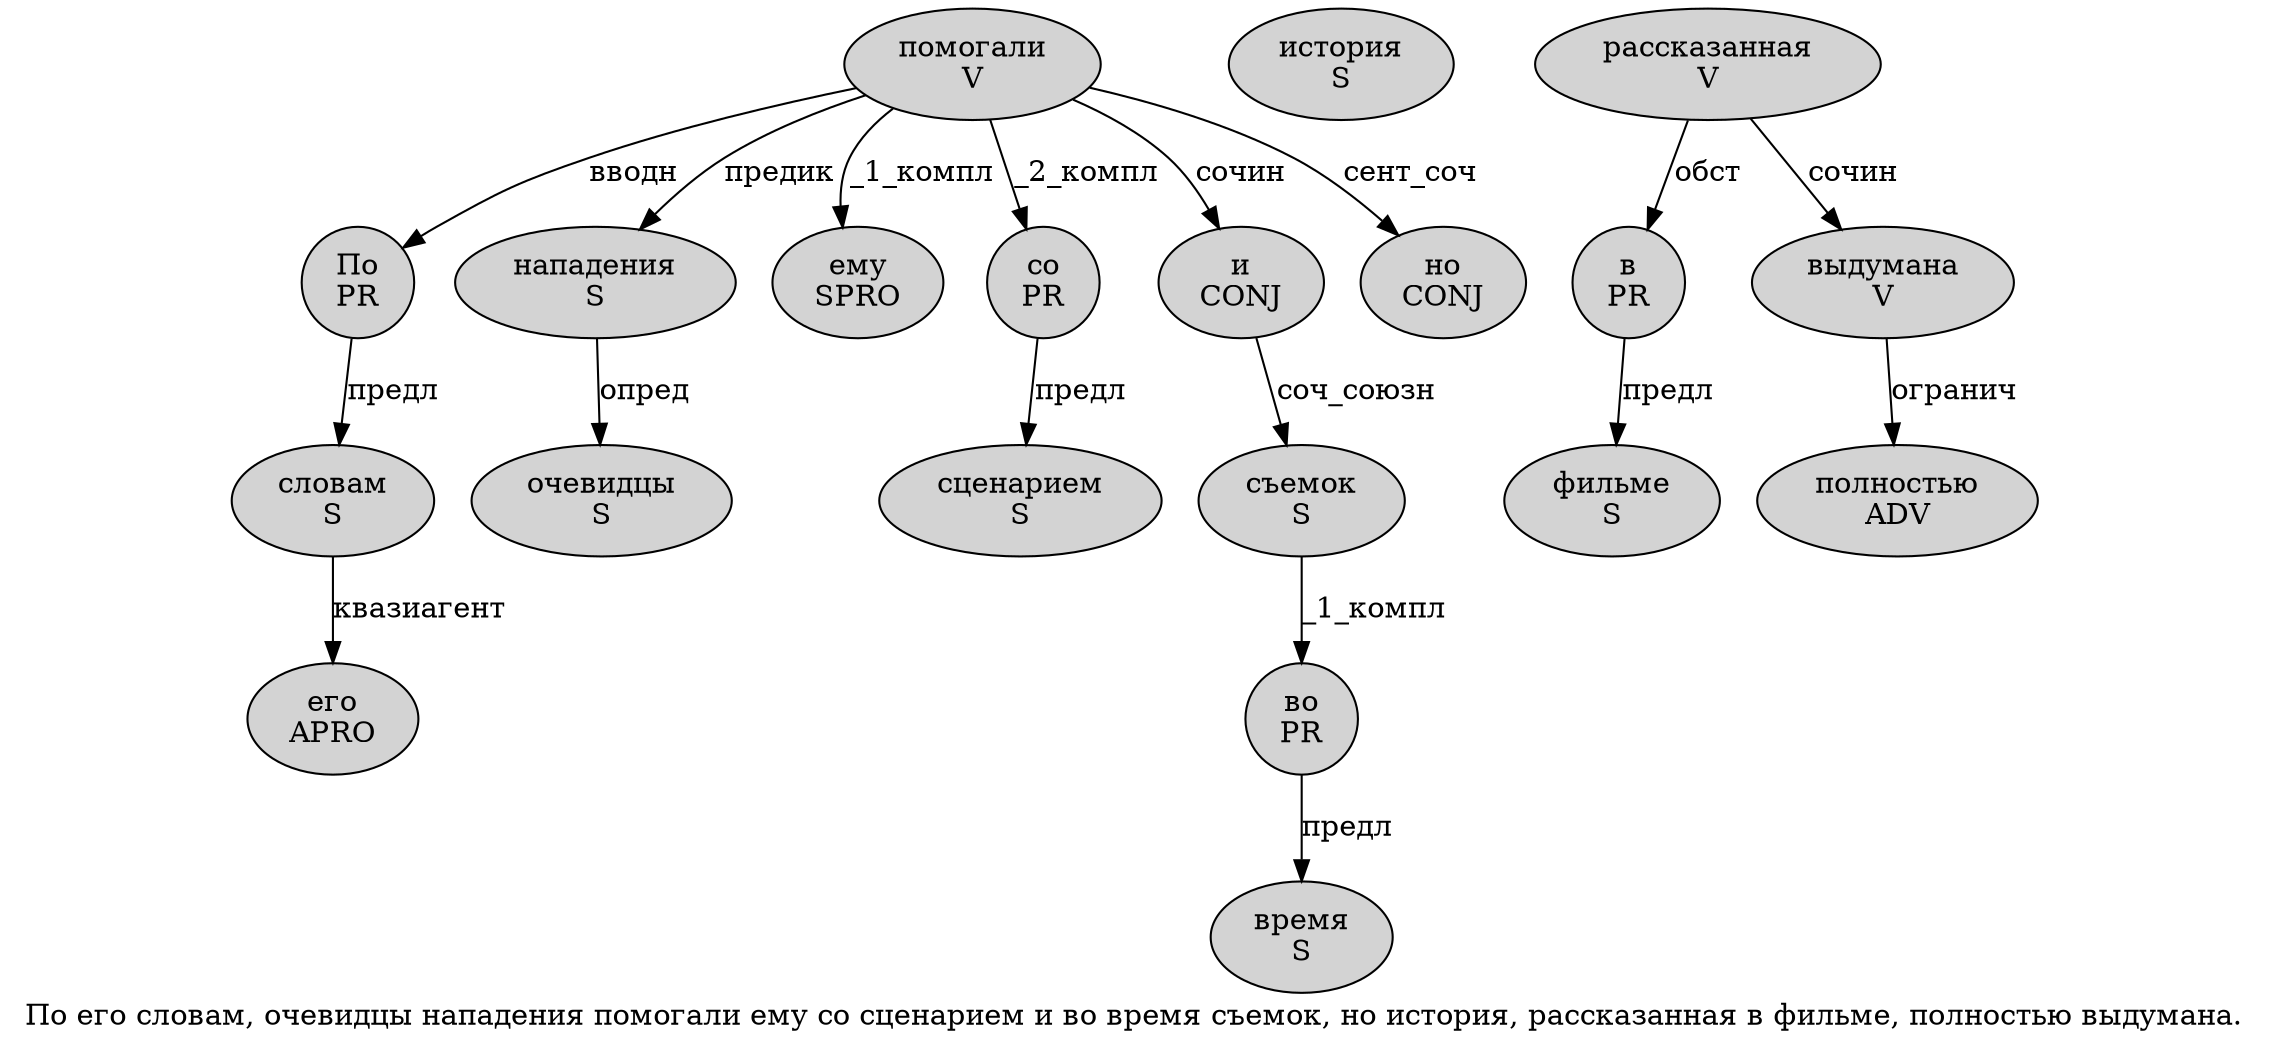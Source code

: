 digraph SENTENCE_1732 {
	graph [label="По его словам, очевидцы нападения помогали ему со сценарием и во время съемок, но история, рассказанная в фильме, полностью выдумана."]
	node [style=filled]
		0 [label="По
PR" color="" fillcolor=lightgray penwidth=1 shape=ellipse]
		1 [label="его
APRO" color="" fillcolor=lightgray penwidth=1 shape=ellipse]
		2 [label="словам
S" color="" fillcolor=lightgray penwidth=1 shape=ellipse]
		4 [label="очевидцы
S" color="" fillcolor=lightgray penwidth=1 shape=ellipse]
		5 [label="нападения
S" color="" fillcolor=lightgray penwidth=1 shape=ellipse]
		6 [label="помогали
V" color="" fillcolor=lightgray penwidth=1 shape=ellipse]
		7 [label="ему
SPRO" color="" fillcolor=lightgray penwidth=1 shape=ellipse]
		8 [label="со
PR" color="" fillcolor=lightgray penwidth=1 shape=ellipse]
		9 [label="сценарием
S" color="" fillcolor=lightgray penwidth=1 shape=ellipse]
		10 [label="и
CONJ" color="" fillcolor=lightgray penwidth=1 shape=ellipse]
		11 [label="во
PR" color="" fillcolor=lightgray penwidth=1 shape=ellipse]
		12 [label="время
S" color="" fillcolor=lightgray penwidth=1 shape=ellipse]
		13 [label="съемок
S" color="" fillcolor=lightgray penwidth=1 shape=ellipse]
		15 [label="но
CONJ" color="" fillcolor=lightgray penwidth=1 shape=ellipse]
		16 [label="история
S" color="" fillcolor=lightgray penwidth=1 shape=ellipse]
		18 [label="рассказанная
V" color="" fillcolor=lightgray penwidth=1 shape=ellipse]
		19 [label="в
PR" color="" fillcolor=lightgray penwidth=1 shape=ellipse]
		20 [label="фильме
S" color="" fillcolor=lightgray penwidth=1 shape=ellipse]
		22 [label="полностью
ADV" color="" fillcolor=lightgray penwidth=1 shape=ellipse]
		23 [label="выдумана
V" color="" fillcolor=lightgray penwidth=1 shape=ellipse]
			19 -> 20 [label="предл"]
			6 -> 0 [label="вводн"]
			6 -> 5 [label="предик"]
			6 -> 7 [label="_1_компл"]
			6 -> 8 [label="_2_компл"]
			6 -> 10 [label="сочин"]
			6 -> 15 [label="сент_соч"]
			23 -> 22 [label="огранич"]
			0 -> 2 [label="предл"]
			11 -> 12 [label="предл"]
			8 -> 9 [label="предл"]
			18 -> 19 [label="обст"]
			18 -> 23 [label="сочин"]
			5 -> 4 [label="опред"]
			13 -> 11 [label="_1_компл"]
			10 -> 13 [label="соч_союзн"]
			2 -> 1 [label="квазиагент"]
}
